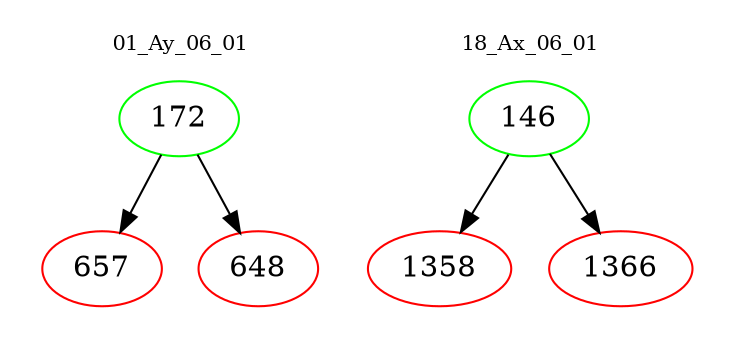 digraph{
subgraph cluster_0 {
color = white
label = "01_Ay_06_01";
fontsize=10;
T0_172 [label="172", color="green"]
T0_172 -> T0_657 [color="black"]
T0_657 [label="657", color="red"]
T0_172 -> T0_648 [color="black"]
T0_648 [label="648", color="red"]
}
subgraph cluster_1 {
color = white
label = "18_Ax_06_01";
fontsize=10;
T1_146 [label="146", color="green"]
T1_146 -> T1_1358 [color="black"]
T1_1358 [label="1358", color="red"]
T1_146 -> T1_1366 [color="black"]
T1_1366 [label="1366", color="red"]
}
}
